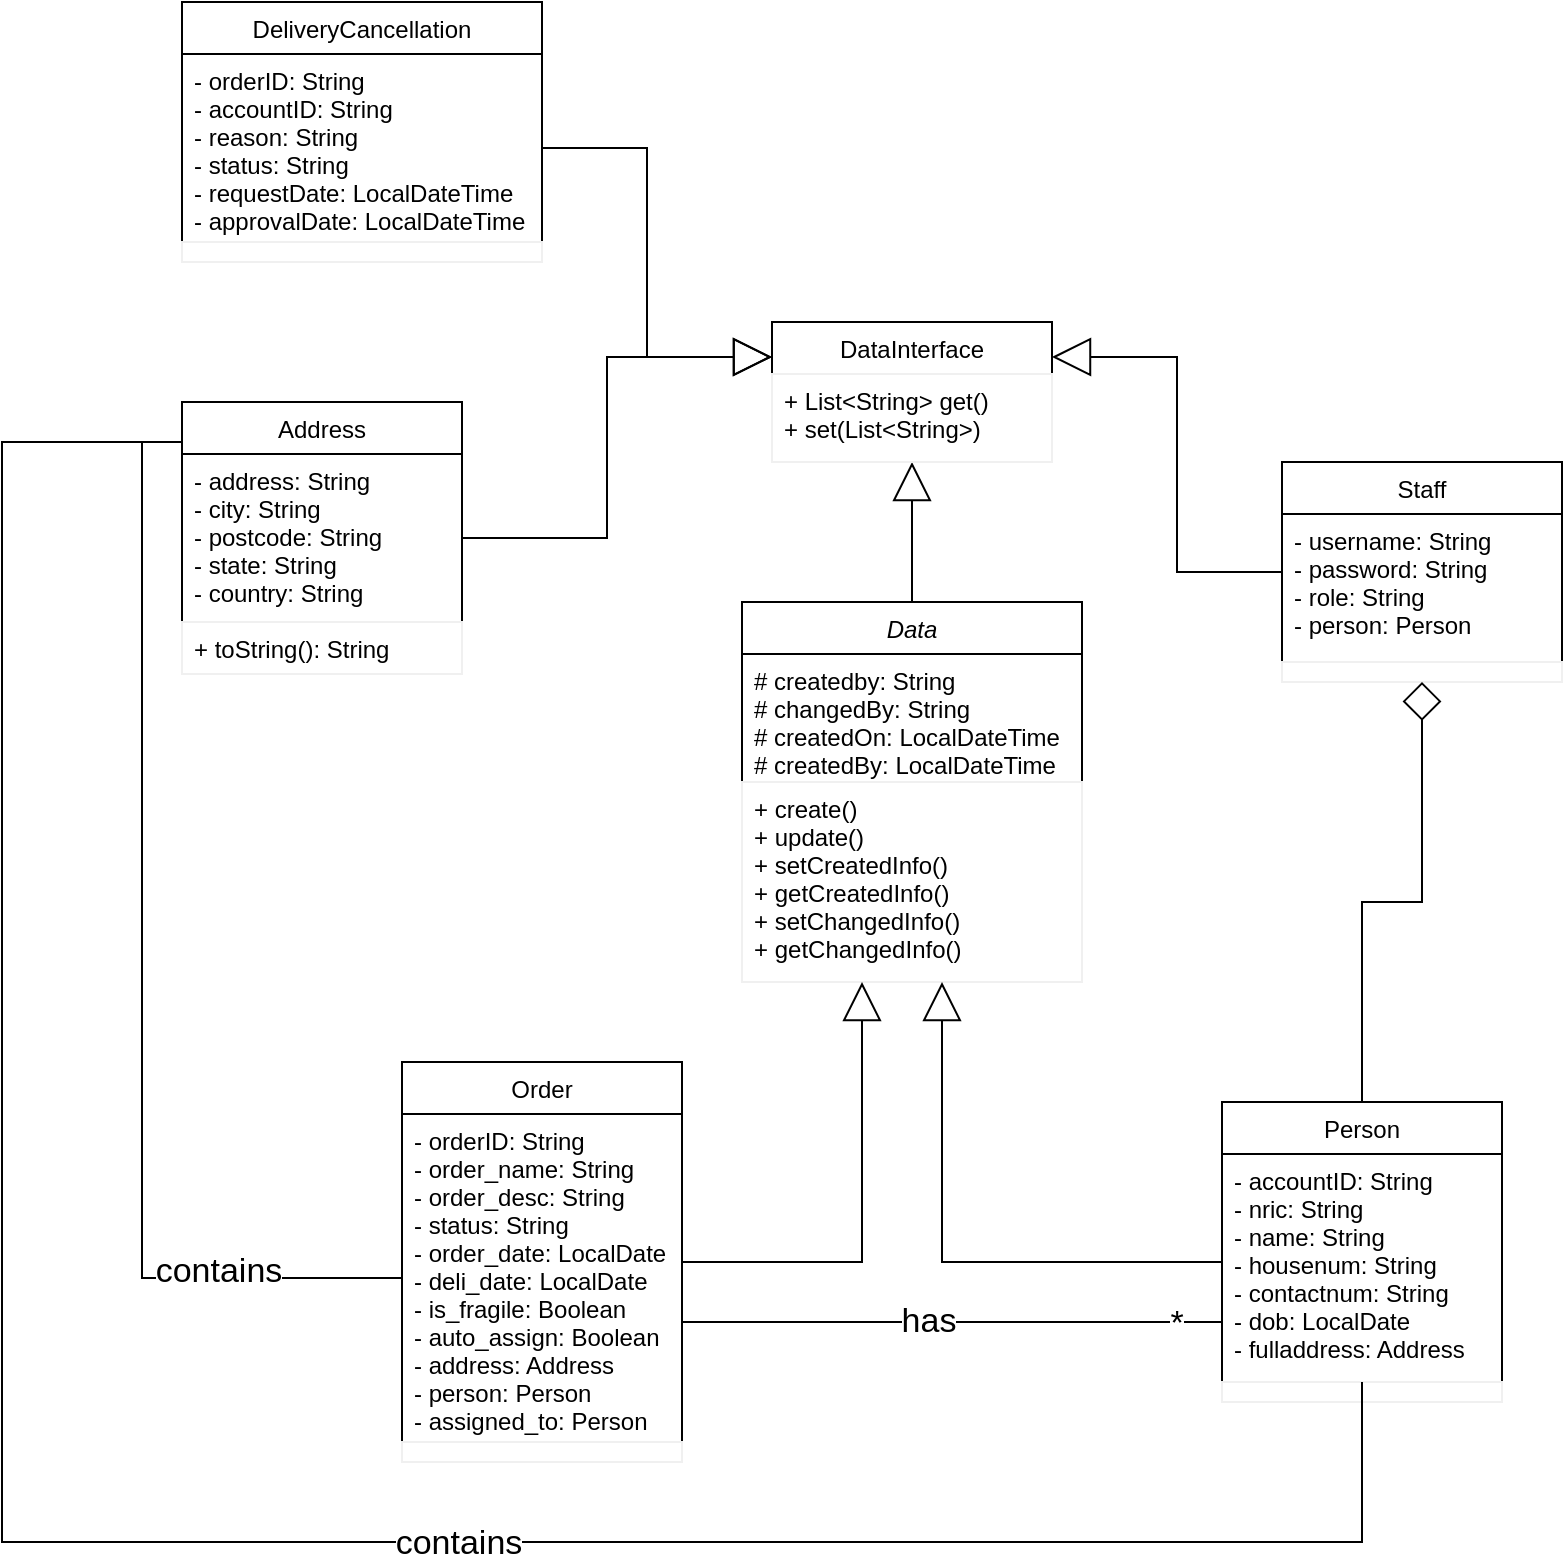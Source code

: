 <mxfile version="13.8.2" type="device"><diagram id="C5RBs43oDa-KdzZeNtuy" name="Page-1"><mxGraphModel dx="2858" dy="2273" grid="1" gridSize="10" guides="1" tooltips="1" connect="1" arrows="1" fold="1" page="1" pageScale="1" pageWidth="827" pageHeight="1169" math="0" shadow="0"><root><mxCell id="WIyWlLk6GJQsqaUBKTNV-0"/><mxCell id="WIyWlLk6GJQsqaUBKTNV-1" parent="WIyWlLk6GJQsqaUBKTNV-0"/><mxCell id="cXMyxUQIDijz1FK0eg5M-33" style="edgeStyle=orthogonalEdgeStyle;rounded=0;orthogonalLoop=1;jettySize=auto;html=1;entryX=0.5;entryY=1;entryDx=0;entryDy=0;endArrow=block;endFill=0;startSize=17;endSize=17;" edge="1" parent="WIyWlLk6GJQsqaUBKTNV-1" source="cXMyxUQIDijz1FK0eg5M-0" target="cXMyxUQIDijz1FK0eg5M-4"><mxGeometry relative="1" as="geometry"/></mxCell><mxCell id="cXMyxUQIDijz1FK0eg5M-0" value="Data" style="swimlane;fontStyle=2;childLayout=stackLayout;horizontal=1;startSize=26;fillColor=none;horizontalStack=0;resizeParent=1;resizeParentMax=0;resizeLast=0;collapsible=1;marginBottom=0;" vertex="1" parent="WIyWlLk6GJQsqaUBKTNV-1"><mxGeometry x="-80" y="-110" width="170" height="190" as="geometry"/></mxCell><mxCell id="cXMyxUQIDijz1FK0eg5M-1" value="# createdby: String&#xA;# changedBy: String&#xA;# createdOn: LocalDateTime&#xA;# createdBy: LocalDateTime&#xA;" style="text;strokeColor=none;fillColor=none;align=left;verticalAlign=top;spacingLeft=4;spacingRight=4;overflow=hidden;rotatable=0;points=[[0,0.5],[1,0.5]];portConstraint=eastwest;" vertex="1" parent="cXMyxUQIDijz1FK0eg5M-0"><mxGeometry y="26" width="170" height="64" as="geometry"/></mxCell><mxCell id="cXMyxUQIDijz1FK0eg5M-2" value="+ create()&#xA;+ update()&#xA;+ setCreatedInfo()&#xA;+ getCreatedInfo()&#xA;+ setChangedInfo()&#xA;+ getChangedInfo()&#xA;" style="text;align=left;verticalAlign=top;spacingLeft=4;spacingRight=4;overflow=hidden;rotatable=0;points=[[0,0.5],[1,0.5]];portConstraint=eastwest;strokeColor=#f0f0f0;" vertex="1" parent="cXMyxUQIDijz1FK0eg5M-0"><mxGeometry y="90" width="170" height="100" as="geometry"/></mxCell><mxCell id="cXMyxUQIDijz1FK0eg5M-4" value="DataInterface" style="swimlane;fontStyle=0;childLayout=stackLayout;horizontal=1;startSize=26;fillColor=none;horizontalStack=0;resizeParent=1;resizeParentMax=0;resizeLast=0;collapsible=1;marginBottom=0;" vertex="1" parent="WIyWlLk6GJQsqaUBKTNV-1"><mxGeometry x="-65" y="-250" width="140" height="70" as="geometry"/></mxCell><mxCell id="cXMyxUQIDijz1FK0eg5M-5" value="+ List&lt;String&gt; get()&#xA;+ set(List&lt;String&gt;)&#xA;" style="text;fillColor=none;align=left;verticalAlign=top;spacingLeft=4;spacingRight=4;overflow=hidden;rotatable=0;points=[[0,0.5],[1,0.5]];portConstraint=eastwest;strokeColor=#f0f0f0;" vertex="1" parent="cXMyxUQIDijz1FK0eg5M-4"><mxGeometry y="26" width="140" height="44" as="geometry"/></mxCell><mxCell id="cXMyxUQIDijz1FK0eg5M-8" value="Address" style="swimlane;fontStyle=0;childLayout=stackLayout;horizontal=1;startSize=26;fillColor=none;horizontalStack=0;resizeParent=1;resizeParentMax=0;resizeLast=0;collapsible=1;marginBottom=0;" vertex="1" parent="WIyWlLk6GJQsqaUBKTNV-1"><mxGeometry x="-360" y="-210" width="140" height="136" as="geometry"/></mxCell><mxCell id="cXMyxUQIDijz1FK0eg5M-9" value="- address: String&#xA;- city: String&#xA;- postcode: String&#xA;- state: String&#xA;- country: String" style="text;strokeColor=none;fillColor=none;align=left;verticalAlign=top;spacingLeft=4;spacingRight=4;overflow=hidden;rotatable=0;points=[[0,0.5],[1,0.5]];portConstraint=eastwest;" vertex="1" parent="cXMyxUQIDijz1FK0eg5M-8"><mxGeometry y="26" width="140" height="84" as="geometry"/></mxCell><mxCell id="cXMyxUQIDijz1FK0eg5M-10" value="+ toString(): String" style="text;fillColor=none;align=left;verticalAlign=top;spacingLeft=4;spacingRight=4;overflow=hidden;rotatable=0;points=[[0,0.5],[1,0.5]];portConstraint=eastwest;strokeColor=#f0f0f0;" vertex="1" parent="cXMyxUQIDijz1FK0eg5M-8"><mxGeometry y="110" width="140" height="26" as="geometry"/></mxCell><mxCell id="cXMyxUQIDijz1FK0eg5M-42" style="edgeStyle=orthogonalEdgeStyle;rounded=0;orthogonalLoop=1;jettySize=auto;html=1;entryX=1;entryY=0.25;entryDx=0;entryDy=0;startSize=17;endArrow=block;endFill=0;endSize=17;" edge="1" parent="WIyWlLk6GJQsqaUBKTNV-1" source="cXMyxUQIDijz1FK0eg5M-17" target="cXMyxUQIDijz1FK0eg5M-4"><mxGeometry relative="1" as="geometry"/></mxCell><mxCell id="cXMyxUQIDijz1FK0eg5M-17" value="Staff" style="swimlane;fontStyle=0;childLayout=stackLayout;horizontal=1;startSize=26;fillColor=none;horizontalStack=0;resizeParent=1;resizeParentMax=0;resizeLast=0;collapsible=1;marginBottom=0;" vertex="1" parent="WIyWlLk6GJQsqaUBKTNV-1"><mxGeometry x="190" y="-180" width="140" height="110" as="geometry"/></mxCell><mxCell id="cXMyxUQIDijz1FK0eg5M-18" value="- username: String&#xA;- password: String&#xA;- role: String&#xA;- person: Person" style="text;strokeColor=none;fillColor=none;align=left;verticalAlign=top;spacingLeft=4;spacingRight=4;overflow=hidden;rotatable=0;points=[[0,0.5],[1,0.5]];portConstraint=eastwest;" vertex="1" parent="cXMyxUQIDijz1FK0eg5M-17"><mxGeometry y="26" width="140" height="74" as="geometry"/></mxCell><mxCell id="cXMyxUQIDijz1FK0eg5M-19" value="" style="text;fillColor=none;align=left;verticalAlign=top;spacingLeft=4;spacingRight=4;overflow=hidden;rotatable=0;points=[[0,0.5],[1,0.5]];portConstraint=eastwest;strokeColor=#f0f0f0;" vertex="1" parent="cXMyxUQIDijz1FK0eg5M-17"><mxGeometry y="100" width="140" height="10" as="geometry"/></mxCell><mxCell id="cXMyxUQIDijz1FK0eg5M-36" style="edgeStyle=orthogonalEdgeStyle;rounded=0;orthogonalLoop=1;jettySize=auto;html=1;endArrow=block;endFill=0;endSize=17;startSize=17;" edge="1" parent="WIyWlLk6GJQsqaUBKTNV-1" source="cXMyxUQIDijz1FK0eg5M-24"><mxGeometry relative="1" as="geometry"><mxPoint x="20" y="80" as="targetPoint"/><Array as="points"><mxPoint x="20" y="220"/><mxPoint x="20" y="80"/></Array></mxGeometry></mxCell><mxCell id="cXMyxUQIDijz1FK0eg5M-37" style="edgeStyle=orthogonalEdgeStyle;rounded=0;orthogonalLoop=1;jettySize=auto;html=1;entryX=0.5;entryY=1;entryDx=0;entryDy=0;endArrow=diamond;endFill=0;endSize=17;startSize=17;" edge="1" parent="WIyWlLk6GJQsqaUBKTNV-1" source="cXMyxUQIDijz1FK0eg5M-24" target="cXMyxUQIDijz1FK0eg5M-17"><mxGeometry relative="1" as="geometry"/></mxCell><mxCell id="cXMyxUQIDijz1FK0eg5M-24" value="Person" style="swimlane;fontStyle=0;childLayout=stackLayout;horizontal=1;startSize=26;fillColor=none;horizontalStack=0;resizeParent=1;resizeParentMax=0;resizeLast=0;collapsible=1;marginBottom=0;" vertex="1" parent="WIyWlLk6GJQsqaUBKTNV-1"><mxGeometry x="160" y="140" width="140" height="150" as="geometry"/></mxCell><mxCell id="cXMyxUQIDijz1FK0eg5M-25" value="- accountID: String&#xA;- nric: String&#xA;- name: String&#xA;- housenum: String&#xA;- contactnum: String&#xA;- dob: LocalDate&#xA;- fulladdress: Address&#xA;" style="text;strokeColor=none;fillColor=none;align=left;verticalAlign=top;spacingLeft=4;spacingRight=4;overflow=hidden;rotatable=0;points=[[0,0.5],[1,0.5]];portConstraint=eastwest;" vertex="1" parent="cXMyxUQIDijz1FK0eg5M-24"><mxGeometry y="26" width="140" height="114" as="geometry"/></mxCell><mxCell id="cXMyxUQIDijz1FK0eg5M-26" value="" style="text;fillColor=none;align=left;verticalAlign=top;spacingLeft=4;spacingRight=4;overflow=hidden;rotatable=0;points=[[0,0.5],[1,0.5]];portConstraint=eastwest;strokeColor=#f0f0f0;" vertex="1" parent="cXMyxUQIDijz1FK0eg5M-24"><mxGeometry y="140" width="140" height="10" as="geometry"/></mxCell><mxCell id="cXMyxUQIDijz1FK0eg5M-27" value="DeliveryCancellation" style="swimlane;fontStyle=0;childLayout=stackLayout;horizontal=1;startSize=26;fillColor=none;horizontalStack=0;resizeParent=1;resizeParentMax=0;resizeLast=0;collapsible=1;marginBottom=0;" vertex="1" parent="WIyWlLk6GJQsqaUBKTNV-1"><mxGeometry x="-360" y="-410" width="180" height="130" as="geometry"/></mxCell><mxCell id="cXMyxUQIDijz1FK0eg5M-28" value="- orderID: String&#xA;- accountID: String&#xA;- reason: String&#xA;- status: String&#xA;- requestDate: LocalDateTime&#xA;- approvalDate: LocalDateTime&#xA;&#xA;" style="text;strokeColor=none;fillColor=none;align=left;verticalAlign=top;spacingLeft=4;spacingRight=4;overflow=hidden;rotatable=0;points=[[0,0.5],[1,0.5]];portConstraint=eastwest;" vertex="1" parent="cXMyxUQIDijz1FK0eg5M-27"><mxGeometry y="26" width="180" height="94" as="geometry"/></mxCell><mxCell id="cXMyxUQIDijz1FK0eg5M-29" value="" style="text;fillColor=none;align=left;verticalAlign=top;spacingLeft=4;spacingRight=4;overflow=hidden;rotatable=0;points=[[0,0.5],[1,0.5]];portConstraint=eastwest;strokeColor=#f0f0f0;" vertex="1" parent="cXMyxUQIDijz1FK0eg5M-27"><mxGeometry y="120" width="180" height="10" as="geometry"/></mxCell><mxCell id="cXMyxUQIDijz1FK0eg5M-34" style="edgeStyle=orthogonalEdgeStyle;rounded=0;orthogonalLoop=1;jettySize=auto;html=1;endArrow=block;endFill=0;endSize=17;startSize=17;" edge="1" parent="WIyWlLk6GJQsqaUBKTNV-1" source="cXMyxUQIDijz1FK0eg5M-30"><mxGeometry relative="1" as="geometry"><mxPoint x="-20" y="80" as="targetPoint"/><Array as="points"><mxPoint x="-20" y="220"/><mxPoint x="-20" y="80"/></Array></mxGeometry></mxCell><mxCell id="cXMyxUQIDijz1FK0eg5M-30" value="Order" style="swimlane;fontStyle=0;childLayout=stackLayout;horizontal=1;startSize=26;fillColor=none;horizontalStack=0;resizeParent=1;resizeParentMax=0;resizeLast=0;collapsible=1;marginBottom=0;" vertex="1" parent="WIyWlLk6GJQsqaUBKTNV-1"><mxGeometry x="-250" y="120" width="140" height="200" as="geometry"/></mxCell><mxCell id="cXMyxUQIDijz1FK0eg5M-31" value="- orderID: String&#xA;- order_name: String&#xA;- order_desc: String&#xA;- status: String&#xA;- order_date: LocalDate&#xA;- deli_date: LocalDate&#xA;- is_fragile: Boolean&#xA;- auto_assign: Boolean&#xA;- address: Address&#xA;- person: Person&#xA;- assigned_to: Person&#xA;" style="text;strokeColor=none;fillColor=none;align=left;verticalAlign=top;spacingLeft=4;spacingRight=4;overflow=hidden;rotatable=0;points=[[0,0.5],[1,0.5]];portConstraint=eastwest;" vertex="1" parent="cXMyxUQIDijz1FK0eg5M-30"><mxGeometry y="26" width="140" height="164" as="geometry"/></mxCell><mxCell id="cXMyxUQIDijz1FK0eg5M-32" value="" style="text;fillColor=none;align=left;verticalAlign=top;spacingLeft=4;spacingRight=4;overflow=hidden;rotatable=0;points=[[0,0.5],[1,0.5]];portConstraint=eastwest;strokeColor=#f0f0f0;" vertex="1" parent="cXMyxUQIDijz1FK0eg5M-30"><mxGeometry y="190" width="140" height="10" as="geometry"/></mxCell><mxCell id="cXMyxUQIDijz1FK0eg5M-38" style="edgeStyle=orthogonalEdgeStyle;rounded=0;orthogonalLoop=1;jettySize=auto;html=1;entryX=0;entryY=0.25;entryDx=0;entryDy=0;startSize=17;endArrow=block;endFill=0;endSize=17;" edge="1" parent="WIyWlLk6GJQsqaUBKTNV-1" source="cXMyxUQIDijz1FK0eg5M-28" target="cXMyxUQIDijz1FK0eg5M-4"><mxGeometry relative="1" as="geometry"/></mxCell><mxCell id="cXMyxUQIDijz1FK0eg5M-39" style="edgeStyle=orthogonalEdgeStyle;rounded=0;orthogonalLoop=1;jettySize=auto;html=1;entryX=0;entryY=0.25;entryDx=0;entryDy=0;startSize=17;endArrow=block;endFill=0;endSize=17;" edge="1" parent="WIyWlLk6GJQsqaUBKTNV-1" source="cXMyxUQIDijz1FK0eg5M-9" target="cXMyxUQIDijz1FK0eg5M-4"><mxGeometry relative="1" as="geometry"/></mxCell><mxCell id="cXMyxUQIDijz1FK0eg5M-40" style="edgeStyle=orthogonalEdgeStyle;rounded=0;orthogonalLoop=1;jettySize=auto;html=1;entryX=0;entryY=0.147;entryDx=0;entryDy=0;entryPerimeter=0;startSize=17;endArrow=none;endFill=0;endSize=17;" edge="1" parent="WIyWlLk6GJQsqaUBKTNV-1" source="cXMyxUQIDijz1FK0eg5M-31" target="cXMyxUQIDijz1FK0eg5M-8"><mxGeometry relative="1" as="geometry"/></mxCell><mxCell id="cXMyxUQIDijz1FK0eg5M-45" value="contains" style="edgeLabel;html=1;align=center;verticalAlign=middle;resizable=0;points=[];fontSize=17;" vertex="1" connectable="0" parent="cXMyxUQIDijz1FK0eg5M-40"><mxGeometry x="-0.676" y="-3" relative="1" as="geometry"><mxPoint as="offset"/></mxGeometry></mxCell><mxCell id="cXMyxUQIDijz1FK0eg5M-41" style="edgeStyle=orthogonalEdgeStyle;rounded=0;orthogonalLoop=1;jettySize=auto;html=1;startSize=17;endArrow=none;endFill=0;endSize=17;" edge="1" parent="WIyWlLk6GJQsqaUBKTNV-1" source="cXMyxUQIDijz1FK0eg5M-25"><mxGeometry relative="1" as="geometry"><mxPoint x="-360" y="-190" as="targetPoint"/><Array as="points"><mxPoint x="230" y="360"/><mxPoint x="-450" y="360"/><mxPoint x="-450" y="-190"/></Array></mxGeometry></mxCell><mxCell id="cXMyxUQIDijz1FK0eg5M-46" value="contains" style="edgeLabel;html=1;align=center;verticalAlign=middle;resizable=0;points=[];fontSize=17;" vertex="1" connectable="0" parent="cXMyxUQIDijz1FK0eg5M-41"><mxGeometry x="-0.24" y="1" relative="1" as="geometry"><mxPoint as="offset"/></mxGeometry></mxCell><mxCell id="cXMyxUQIDijz1FK0eg5M-43" style="edgeStyle=orthogonalEdgeStyle;rounded=0;orthogonalLoop=1;jettySize=auto;html=1;entryX=0;entryY=0.737;entryDx=0;entryDy=0;entryPerimeter=0;startSize=17;endArrow=none;endFill=0;endSize=17;" edge="1" parent="WIyWlLk6GJQsqaUBKTNV-1" source="cXMyxUQIDijz1FK0eg5M-31" target="cXMyxUQIDijz1FK0eg5M-25"><mxGeometry relative="1" as="geometry"><Array as="points"><mxPoint x="-40" y="250"/><mxPoint x="-40" y="250"/></Array></mxGeometry></mxCell><mxCell id="cXMyxUQIDijz1FK0eg5M-44" value="has" style="edgeLabel;html=1;align=center;verticalAlign=middle;resizable=0;points=[];fontSize=17;" vertex="1" connectable="0" parent="cXMyxUQIDijz1FK0eg5M-43"><mxGeometry x="-0.089" relative="1" as="geometry"><mxPoint as="offset"/></mxGeometry></mxCell><mxCell id="cXMyxUQIDijz1FK0eg5M-50" value="*" style="edgeLabel;html=1;align=center;verticalAlign=middle;resizable=0;points=[];fontSize=17;" vertex="1" connectable="0" parent="cXMyxUQIDijz1FK0eg5M-43"><mxGeometry x="0.83" y="-1" relative="1" as="geometry"><mxPoint as="offset"/></mxGeometry></mxCell></root></mxGraphModel></diagram></mxfile>